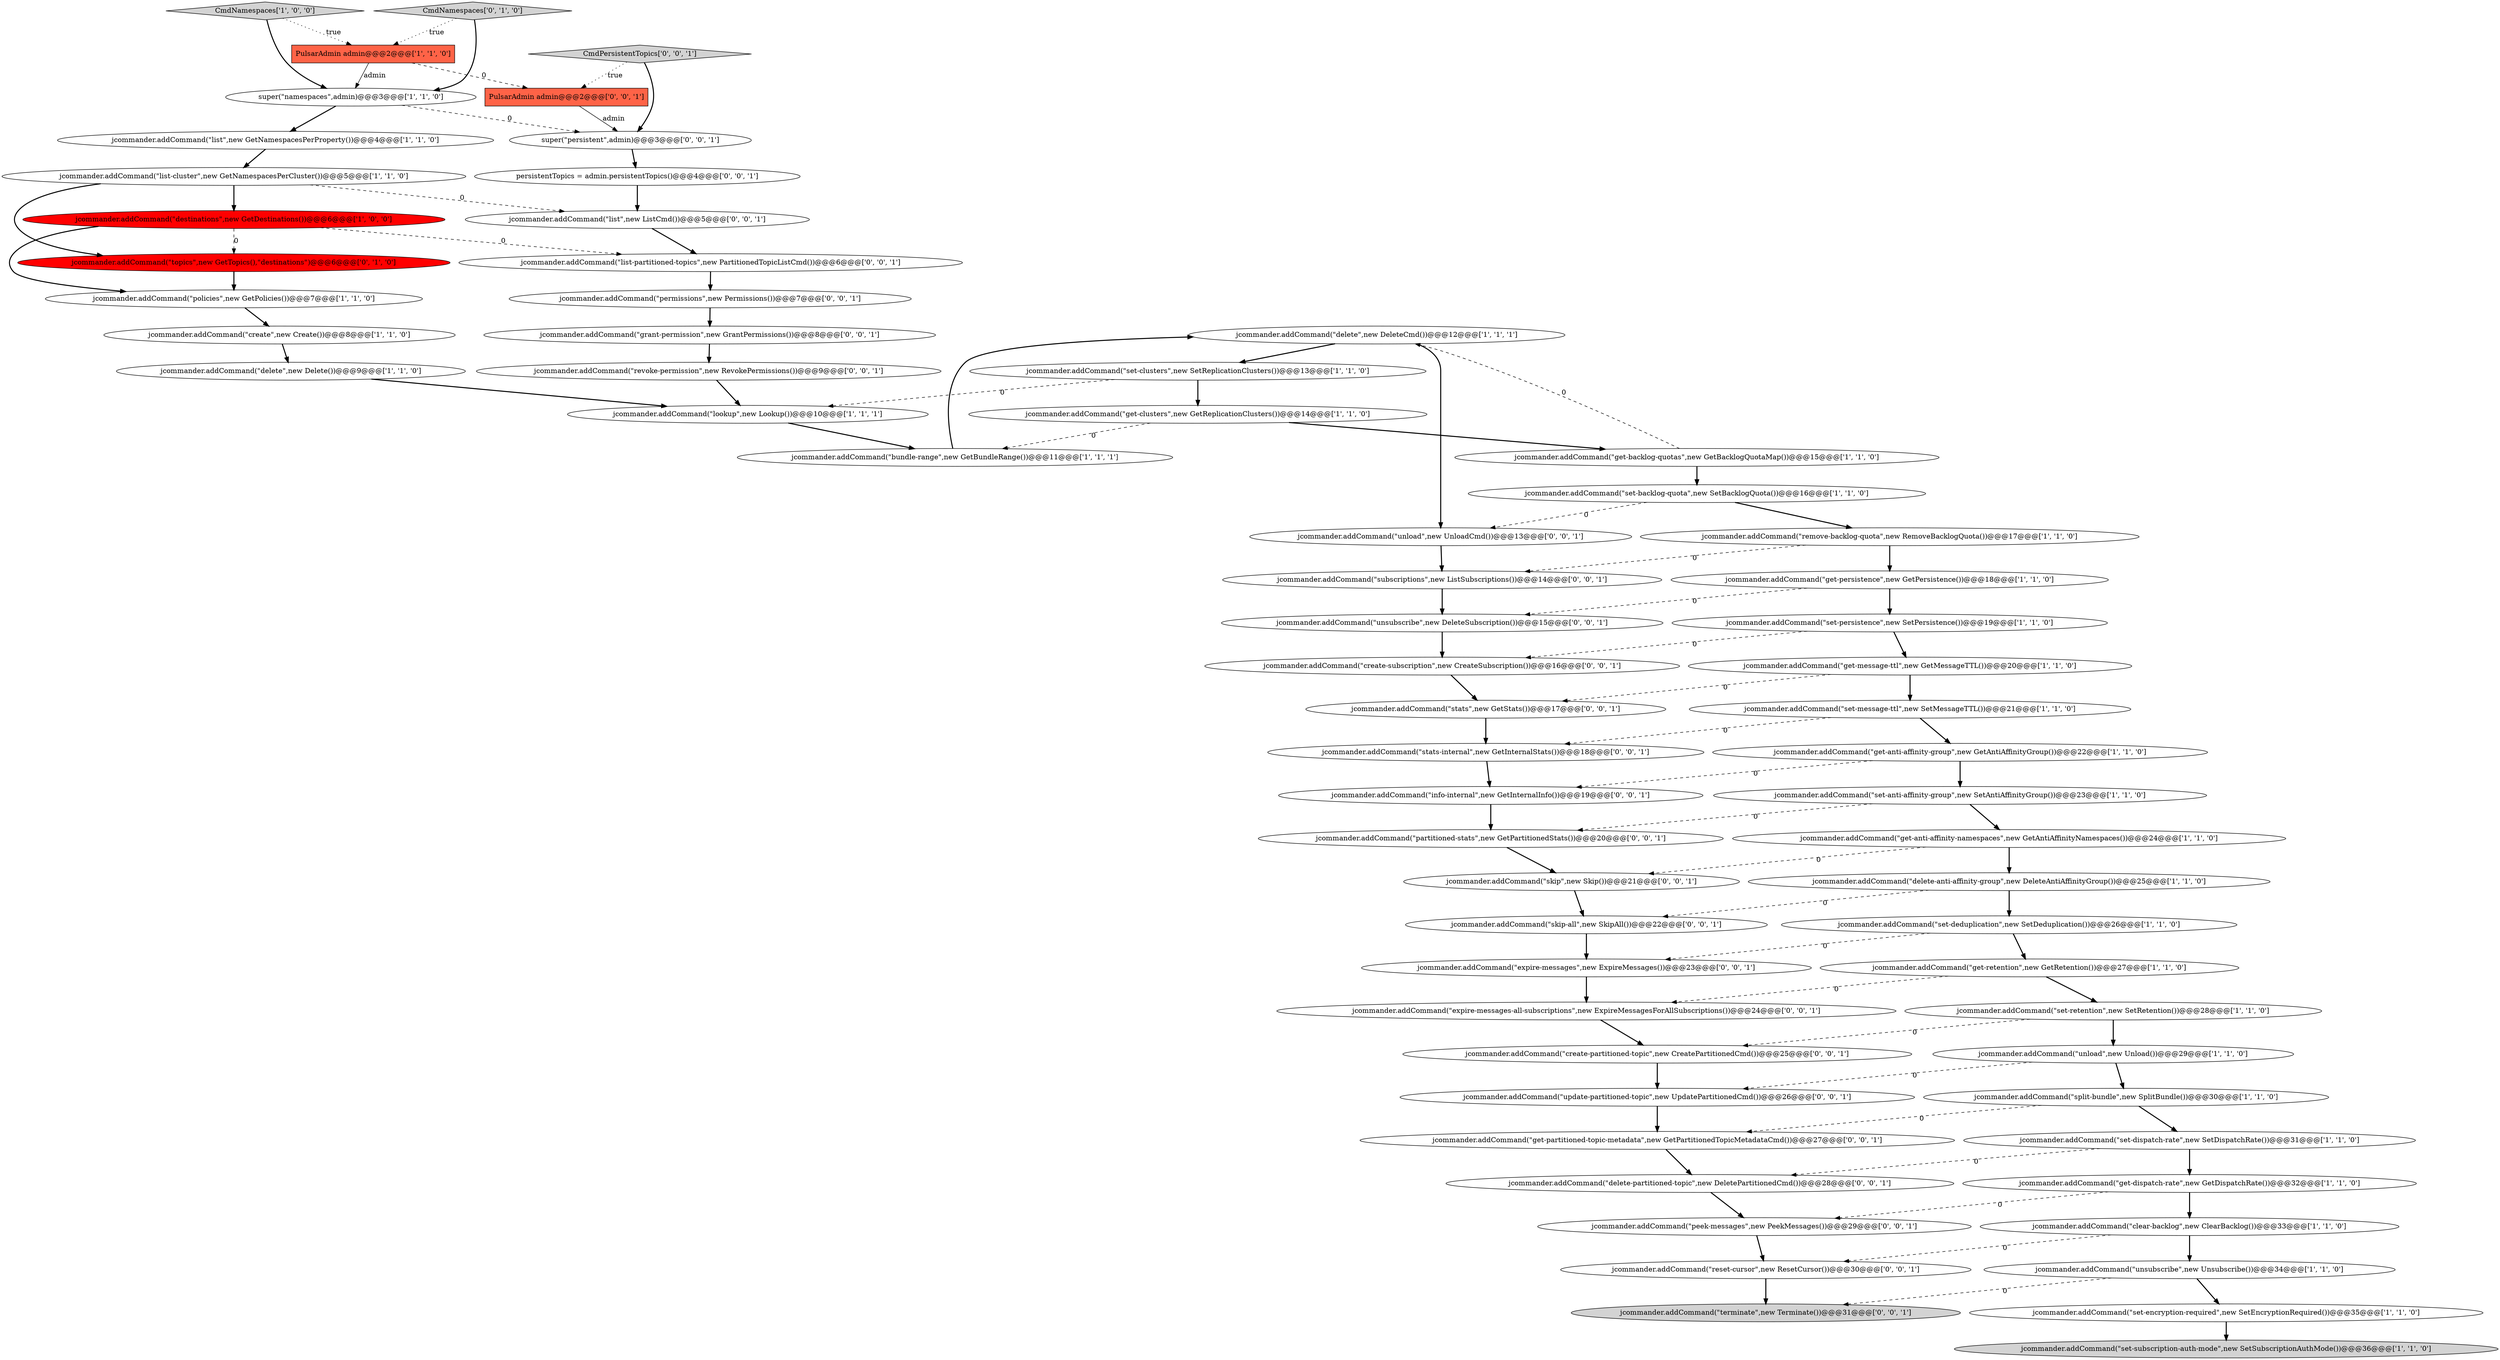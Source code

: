 digraph {
17 [style = filled, label = "jcommander.addCommand(\"clear-backlog\",new ClearBacklog())@@@33@@@['1', '1', '0']", fillcolor = white, shape = ellipse image = "AAA0AAABBB1BBB"];
57 [style = filled, label = "jcommander.addCommand(\"permissions\",new Permissions())@@@7@@@['0', '0', '1']", fillcolor = white, shape = ellipse image = "AAA0AAABBB3BBB"];
3 [style = filled, label = "jcommander.addCommand(\"unload\",new Unload())@@@29@@@['1', '1', '0']", fillcolor = white, shape = ellipse image = "AAA0AAABBB1BBB"];
0 [style = filled, label = "jcommander.addCommand(\"create\",new Create())@@@8@@@['1', '1', '0']", fillcolor = white, shape = ellipse image = "AAA0AAABBB1BBB"];
55 [style = filled, label = "jcommander.addCommand(\"update-partitioned-topic\",new UpdatePartitionedCmd())@@@26@@@['0', '0', '1']", fillcolor = white, shape = ellipse image = "AAA0AAABBB3BBB"];
26 [style = filled, label = "jcommander.addCommand(\"bundle-range\",new GetBundleRange())@@@11@@@['1', '1', '1']", fillcolor = white, shape = ellipse image = "AAA0AAABBB1BBB"];
32 [style = filled, label = "jcommander.addCommand(\"get-anti-affinity-group\",new GetAntiAffinityGroup())@@@22@@@['1', '1', '0']", fillcolor = white, shape = ellipse image = "AAA0AAABBB1BBB"];
59 [style = filled, label = "PulsarAdmin admin@@@2@@@['0', '0', '1']", fillcolor = tomato, shape = box image = "AAA0AAABBB3BBB"];
10 [style = filled, label = "jcommander.addCommand(\"list-cluster\",new GetNamespacesPerCluster())@@@5@@@['1', '1', '0']", fillcolor = white, shape = ellipse image = "AAA0AAABBB1BBB"];
19 [style = filled, label = "jcommander.addCommand(\"set-retention\",new SetRetention())@@@28@@@['1', '1', '0']", fillcolor = white, shape = ellipse image = "AAA0AAABBB1BBB"];
24 [style = filled, label = "jcommander.addCommand(\"delete\",new Delete())@@@9@@@['1', '1', '0']", fillcolor = white, shape = ellipse image = "AAA0AAABBB1BBB"];
37 [style = filled, label = "CmdNamespaces['0', '1', '0']", fillcolor = lightgray, shape = diamond image = "AAA0AAABBB2BBB"];
22 [style = filled, label = "jcommander.addCommand(\"set-dispatch-rate\",new SetDispatchRate())@@@31@@@['1', '1', '0']", fillcolor = white, shape = ellipse image = "AAA0AAABBB1BBB"];
48 [style = filled, label = "CmdPersistentTopics['0', '0', '1']", fillcolor = lightgray, shape = diamond image = "AAA0AAABBB3BBB"];
51 [style = filled, label = "jcommander.addCommand(\"info-internal\",new GetInternalInfo())@@@19@@@['0', '0', '1']", fillcolor = white, shape = ellipse image = "AAA0AAABBB3BBB"];
65 [style = filled, label = "jcommander.addCommand(\"terminate\",new Terminate())@@@31@@@['0', '0', '1']", fillcolor = lightgray, shape = ellipse image = "AAA0AAABBB3BBB"];
58 [style = filled, label = "jcommander.addCommand(\"reset-cursor\",new ResetCursor())@@@30@@@['0', '0', '1']", fillcolor = white, shape = ellipse image = "AAA0AAABBB3BBB"];
9 [style = filled, label = "jcommander.addCommand(\"get-clusters\",new GetReplicationClusters())@@@14@@@['1', '1', '0']", fillcolor = white, shape = ellipse image = "AAA0AAABBB1BBB"];
14 [style = filled, label = "jcommander.addCommand(\"list\",new GetNamespacesPerProperty())@@@4@@@['1', '1', '0']", fillcolor = white, shape = ellipse image = "AAA0AAABBB1BBB"];
20 [style = filled, label = "jcommander.addCommand(\"get-persistence\",new GetPersistence())@@@18@@@['1', '1', '0']", fillcolor = white, shape = ellipse image = "AAA0AAABBB1BBB"];
52 [style = filled, label = "jcommander.addCommand(\"skip-all\",new SkipAll())@@@22@@@['0', '0', '1']", fillcolor = white, shape = ellipse image = "AAA0AAABBB3BBB"];
11 [style = filled, label = "jcommander.addCommand(\"destinations\",new GetDestinations())@@@6@@@['1', '0', '0']", fillcolor = red, shape = ellipse image = "AAA1AAABBB1BBB"];
34 [style = filled, label = "CmdNamespaces['1', '0', '0']", fillcolor = lightgray, shape = diamond image = "AAA0AAABBB1BBB"];
54 [style = filled, label = "jcommander.addCommand(\"list-partitioned-topics\",new PartitionedTopicListCmd())@@@6@@@['0', '0', '1']", fillcolor = white, shape = ellipse image = "AAA0AAABBB3BBB"];
16 [style = filled, label = "jcommander.addCommand(\"set-persistence\",new SetPersistence())@@@19@@@['1', '1', '0']", fillcolor = white, shape = ellipse image = "AAA0AAABBB1BBB"];
1 [style = filled, label = "jcommander.addCommand(\"split-bundle\",new SplitBundle())@@@30@@@['1', '1', '0']", fillcolor = white, shape = ellipse image = "AAA0AAABBB1BBB"];
62 [style = filled, label = "jcommander.addCommand(\"expire-messages-all-subscriptions\",new ExpireMessagesForAllSubscriptions())@@@24@@@['0', '0', '1']", fillcolor = white, shape = ellipse image = "AAA0AAABBB3BBB"];
7 [style = filled, label = "super(\"namespaces\",admin)@@@3@@@['1', '1', '0']", fillcolor = white, shape = ellipse image = "AAA0AAABBB1BBB"];
41 [style = filled, label = "jcommander.addCommand(\"create-subscription\",new CreateSubscription())@@@16@@@['0', '0', '1']", fillcolor = white, shape = ellipse image = "AAA0AAABBB3BBB"];
53 [style = filled, label = "jcommander.addCommand(\"list\",new ListCmd())@@@5@@@['0', '0', '1']", fillcolor = white, shape = ellipse image = "AAA0AAABBB3BBB"];
27 [style = filled, label = "jcommander.addCommand(\"set-anti-affinity-group\",new SetAntiAffinityGroup())@@@23@@@['1', '1', '0']", fillcolor = white, shape = ellipse image = "AAA0AAABBB1BBB"];
35 [style = filled, label = "jcommander.addCommand(\"delete\",new DeleteCmd())@@@12@@@['1', '1', '1']", fillcolor = white, shape = ellipse image = "AAA0AAABBB1BBB"];
40 [style = filled, label = "jcommander.addCommand(\"subscriptions\",new ListSubscriptions())@@@14@@@['0', '0', '1']", fillcolor = white, shape = ellipse image = "AAA0AAABBB3BBB"];
23 [style = filled, label = "jcommander.addCommand(\"unsubscribe\",new Unsubscribe())@@@34@@@['1', '1', '0']", fillcolor = white, shape = ellipse image = "AAA0AAABBB1BBB"];
38 [style = filled, label = "jcommander.addCommand(\"skip\",new Skip())@@@21@@@['0', '0', '1']", fillcolor = white, shape = ellipse image = "AAA0AAABBB3BBB"];
5 [style = filled, label = "jcommander.addCommand(\"get-anti-affinity-namespaces\",new GetAntiAffinityNamespaces())@@@24@@@['1', '1', '0']", fillcolor = white, shape = ellipse image = "AAA0AAABBB1BBB"];
2 [style = filled, label = "jcommander.addCommand(\"get-message-ttl\",new GetMessageTTL())@@@20@@@['1', '1', '0']", fillcolor = white, shape = ellipse image = "AAA0AAABBB1BBB"];
8 [style = filled, label = "jcommander.addCommand(\"set-subscription-auth-mode\",new SetSubscriptionAuthMode())@@@36@@@['1', '1', '0']", fillcolor = lightgray, shape = ellipse image = "AAA0AAABBB1BBB"];
29 [style = filled, label = "jcommander.addCommand(\"get-backlog-quotas\",new GetBacklogQuotaMap())@@@15@@@['1', '1', '0']", fillcolor = white, shape = ellipse image = "AAA0AAABBB1BBB"];
49 [style = filled, label = "persistentTopics = admin.persistentTopics()@@@4@@@['0', '0', '1']", fillcolor = white, shape = ellipse image = "AAA0AAABBB3BBB"];
31 [style = filled, label = "jcommander.addCommand(\"lookup\",new Lookup())@@@10@@@['1', '1', '1']", fillcolor = white, shape = ellipse image = "AAA0AAABBB1BBB"];
64 [style = filled, label = "jcommander.addCommand(\"partitioned-stats\",new GetPartitionedStats())@@@20@@@['0', '0', '1']", fillcolor = white, shape = ellipse image = "AAA0AAABBB3BBB"];
12 [style = filled, label = "jcommander.addCommand(\"set-backlog-quota\",new SetBacklogQuota())@@@16@@@['1', '1', '0']", fillcolor = white, shape = ellipse image = "AAA0AAABBB1BBB"];
46 [style = filled, label = "jcommander.addCommand(\"unload\",new UnloadCmd())@@@13@@@['0', '0', '1']", fillcolor = white, shape = ellipse image = "AAA0AAABBB3BBB"];
4 [style = filled, label = "jcommander.addCommand(\"get-dispatch-rate\",new GetDispatchRate())@@@32@@@['1', '1', '0']", fillcolor = white, shape = ellipse image = "AAA0AAABBB1BBB"];
6 [style = filled, label = "PulsarAdmin admin@@@2@@@['1', '1', '0']", fillcolor = tomato, shape = box image = "AAA0AAABBB1BBB"];
60 [style = filled, label = "jcommander.addCommand(\"unsubscribe\",new DeleteSubscription())@@@15@@@['0', '0', '1']", fillcolor = white, shape = ellipse image = "AAA0AAABBB3BBB"];
45 [style = filled, label = "jcommander.addCommand(\"stats\",new GetStats())@@@17@@@['0', '0', '1']", fillcolor = white, shape = ellipse image = "AAA0AAABBB3BBB"];
44 [style = filled, label = "jcommander.addCommand(\"revoke-permission\",new RevokePermissions())@@@9@@@['0', '0', '1']", fillcolor = white, shape = ellipse image = "AAA0AAABBB3BBB"];
13 [style = filled, label = "jcommander.addCommand(\"remove-backlog-quota\",new RemoveBacklogQuota())@@@17@@@['1', '1', '0']", fillcolor = white, shape = ellipse image = "AAA0AAABBB1BBB"];
21 [style = filled, label = "jcommander.addCommand(\"set-encryption-required\",new SetEncryptionRequired())@@@35@@@['1', '1', '0']", fillcolor = white, shape = ellipse image = "AAA0AAABBB1BBB"];
47 [style = filled, label = "jcommander.addCommand(\"peek-messages\",new PeekMessages())@@@29@@@['0', '0', '1']", fillcolor = white, shape = ellipse image = "AAA0AAABBB3BBB"];
30 [style = filled, label = "jcommander.addCommand(\"set-deduplication\",new SetDeduplication())@@@26@@@['1', '1', '0']", fillcolor = white, shape = ellipse image = "AAA0AAABBB1BBB"];
33 [style = filled, label = "jcommander.addCommand(\"set-clusters\",new SetReplicationClusters())@@@13@@@['1', '1', '0']", fillcolor = white, shape = ellipse image = "AAA0AAABBB1BBB"];
42 [style = filled, label = "jcommander.addCommand(\"stats-internal\",new GetInternalStats())@@@18@@@['0', '0', '1']", fillcolor = white, shape = ellipse image = "AAA0AAABBB3BBB"];
43 [style = filled, label = "jcommander.addCommand(\"grant-permission\",new GrantPermissions())@@@8@@@['0', '0', '1']", fillcolor = white, shape = ellipse image = "AAA0AAABBB3BBB"];
36 [style = filled, label = "jcommander.addCommand(\"topics\",new GetTopics(),\"destinations\")@@@6@@@['0', '1', '0']", fillcolor = red, shape = ellipse image = "AAA1AAABBB2BBB"];
28 [style = filled, label = "jcommander.addCommand(\"policies\",new GetPolicies())@@@7@@@['1', '1', '0']", fillcolor = white, shape = ellipse image = "AAA0AAABBB1BBB"];
39 [style = filled, label = "jcommander.addCommand(\"get-partitioned-topic-metadata\",new GetPartitionedTopicMetadataCmd())@@@27@@@['0', '0', '1']", fillcolor = white, shape = ellipse image = "AAA0AAABBB3BBB"];
61 [style = filled, label = "jcommander.addCommand(\"create-partitioned-topic\",new CreatePartitionedCmd())@@@25@@@['0', '0', '1']", fillcolor = white, shape = ellipse image = "AAA0AAABBB3BBB"];
15 [style = filled, label = "jcommander.addCommand(\"set-message-ttl\",new SetMessageTTL())@@@21@@@['1', '1', '0']", fillcolor = white, shape = ellipse image = "AAA0AAABBB1BBB"];
18 [style = filled, label = "jcommander.addCommand(\"get-retention\",new GetRetention())@@@27@@@['1', '1', '0']", fillcolor = white, shape = ellipse image = "AAA0AAABBB1BBB"];
25 [style = filled, label = "jcommander.addCommand(\"delete-anti-affinity-group\",new DeleteAntiAffinityGroup())@@@25@@@['1', '1', '0']", fillcolor = white, shape = ellipse image = "AAA0AAABBB1BBB"];
50 [style = filled, label = "super(\"persistent\",admin)@@@3@@@['0', '0', '1']", fillcolor = white, shape = ellipse image = "AAA0AAABBB3BBB"];
56 [style = filled, label = "jcommander.addCommand(\"expire-messages\",new ExpireMessages())@@@23@@@['0', '0', '1']", fillcolor = white, shape = ellipse image = "AAA0AAABBB3BBB"];
63 [style = filled, label = "jcommander.addCommand(\"delete-partitioned-topic\",new DeletePartitionedCmd())@@@28@@@['0', '0', '1']", fillcolor = white, shape = ellipse image = "AAA0AAABBB3BBB"];
38->52 [style = bold, label=""];
25->30 [style = bold, label=""];
54->57 [style = bold, label=""];
62->61 [style = bold, label=""];
21->8 [style = bold, label=""];
36->28 [style = bold, label=""];
53->54 [style = bold, label=""];
30->18 [style = bold, label=""];
22->4 [style = bold, label=""];
7->14 [style = bold, label=""];
28->0 [style = bold, label=""];
20->16 [style = bold, label=""];
0->24 [style = bold, label=""];
2->15 [style = bold, label=""];
26->35 [style = bold, label=""];
45->42 [style = bold, label=""];
41->45 [style = bold, label=""];
12->46 [style = dashed, label="0"];
27->5 [style = bold, label=""];
9->29 [style = bold, label=""];
43->44 [style = bold, label=""];
19->3 [style = bold, label=""];
10->11 [style = bold, label=""];
25->52 [style = dashed, label="0"];
11->28 [style = bold, label=""];
48->59 [style = dotted, label="true"];
11->54 [style = dashed, label="0"];
18->19 [style = bold, label=""];
14->10 [style = bold, label=""];
56->62 [style = bold, label=""];
48->50 [style = bold, label=""];
13->40 [style = dashed, label="0"];
60->41 [style = bold, label=""];
11->36 [style = dashed, label="0"];
50->49 [style = bold, label=""];
5->25 [style = bold, label=""];
47->58 [style = bold, label=""];
3->55 [style = dashed, label="0"];
6->59 [style = dashed, label="0"];
61->55 [style = bold, label=""];
16->41 [style = dashed, label="0"];
64->38 [style = bold, label=""];
5->38 [style = dashed, label="0"];
46->40 [style = bold, label=""];
29->35 [style = dashed, label="0"];
1->39 [style = dashed, label="0"];
63->47 [style = bold, label=""];
4->17 [style = bold, label=""];
3->1 [style = bold, label=""];
32->27 [style = bold, label=""];
55->39 [style = bold, label=""];
10->53 [style = dashed, label="0"];
33->31 [style = dashed, label="0"];
17->23 [style = bold, label=""];
37->7 [style = bold, label=""];
42->51 [style = bold, label=""];
12->13 [style = bold, label=""];
31->26 [style = bold, label=""];
37->6 [style = dotted, label="true"];
24->31 [style = bold, label=""];
32->51 [style = dashed, label="0"];
2->45 [style = dashed, label="0"];
51->64 [style = bold, label=""];
9->26 [style = dashed, label="0"];
20->60 [style = dashed, label="0"];
57->43 [style = bold, label=""];
6->7 [style = solid, label="admin"];
58->65 [style = bold, label=""];
44->31 [style = bold, label=""];
18->62 [style = dashed, label="0"];
39->63 [style = bold, label=""];
17->58 [style = dashed, label="0"];
35->33 [style = bold, label=""];
59->50 [style = solid, label="admin"];
34->7 [style = bold, label=""];
52->56 [style = bold, label=""];
4->47 [style = dashed, label="0"];
22->63 [style = dashed, label="0"];
16->2 [style = bold, label=""];
33->9 [style = bold, label=""];
10->36 [style = bold, label=""];
15->42 [style = dashed, label="0"];
1->22 [style = bold, label=""];
49->53 [style = bold, label=""];
27->64 [style = dashed, label="0"];
23->65 [style = dashed, label="0"];
29->12 [style = bold, label=""];
23->21 [style = bold, label=""];
30->56 [style = dashed, label="0"];
34->6 [style = dotted, label="true"];
7->50 [style = dashed, label="0"];
19->61 [style = dashed, label="0"];
40->60 [style = bold, label=""];
15->32 [style = bold, label=""];
13->20 [style = bold, label=""];
35->46 [style = bold, label=""];
}
